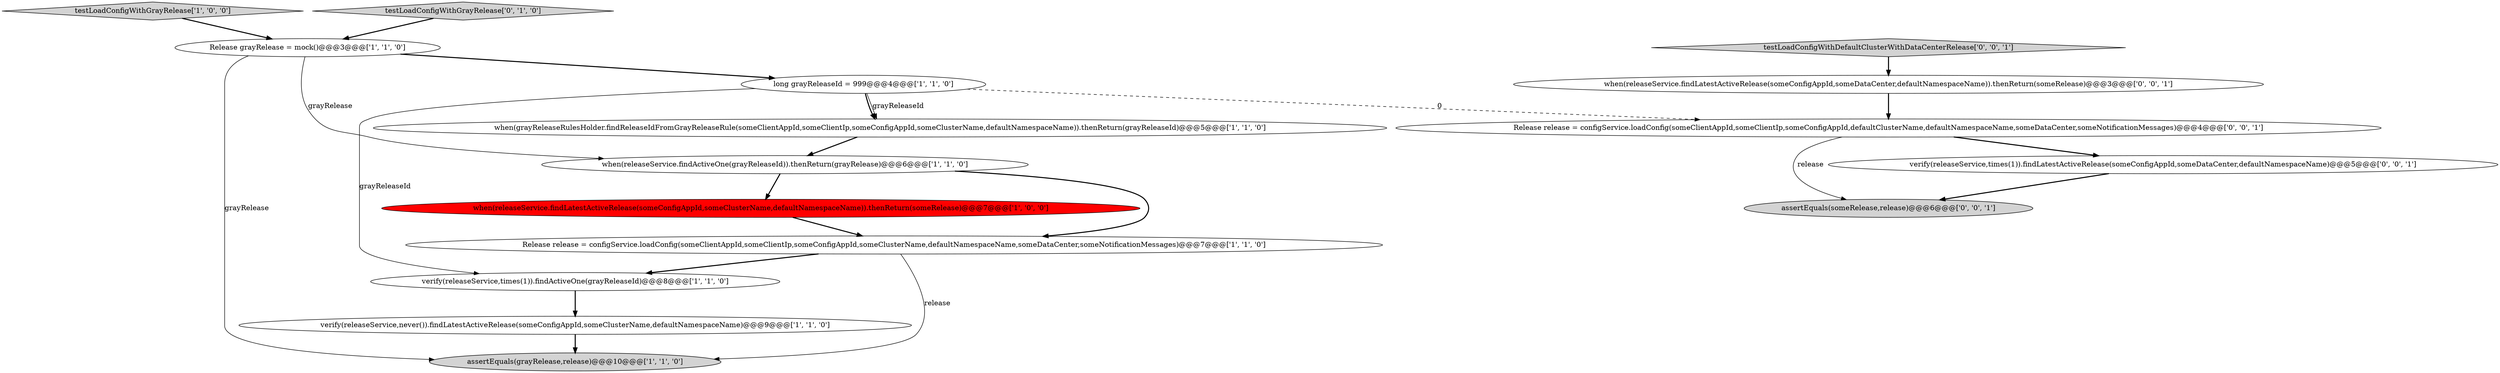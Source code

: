 digraph {
5 [style = filled, label = "assertEquals(grayRelease,release)@@@10@@@['1', '1', '0']", fillcolor = lightgray, shape = ellipse image = "AAA0AAABBB1BBB"];
3 [style = filled, label = "Release release = configService.loadConfig(someClientAppId,someClientIp,someConfigAppId,someClusterName,defaultNamespaceName,someDataCenter,someNotificationMessages)@@@7@@@['1', '1', '0']", fillcolor = white, shape = ellipse image = "AAA0AAABBB1BBB"];
7 [style = filled, label = "when(releaseService.findActiveOne(grayReleaseId)).thenReturn(grayRelease)@@@6@@@['1', '1', '0']", fillcolor = white, shape = ellipse image = "AAA0AAABBB1BBB"];
12 [style = filled, label = "Release release = configService.loadConfig(someClientAppId,someClientIp,someConfigAppId,defaultClusterName,defaultNamespaceName,someDataCenter,someNotificationMessages)@@@4@@@['0', '0', '1']", fillcolor = white, shape = ellipse image = "AAA0AAABBB3BBB"];
11 [style = filled, label = "assertEquals(someRelease,release)@@@6@@@['0', '0', '1']", fillcolor = lightgray, shape = ellipse image = "AAA0AAABBB3BBB"];
14 [style = filled, label = "when(releaseService.findLatestActiveRelease(someConfigAppId,someDataCenter,defaultNamespaceName)).thenReturn(someRelease)@@@3@@@['0', '0', '1']", fillcolor = white, shape = ellipse image = "AAA0AAABBB3BBB"];
1 [style = filled, label = "long grayReleaseId = 999@@@4@@@['1', '1', '0']", fillcolor = white, shape = ellipse image = "AAA0AAABBB1BBB"];
9 [style = filled, label = "verify(releaseService,never()).findLatestActiveRelease(someConfigAppId,someClusterName,defaultNamespaceName)@@@9@@@['1', '1', '0']", fillcolor = white, shape = ellipse image = "AAA0AAABBB1BBB"];
15 [style = filled, label = "testLoadConfigWithDefaultClusterWithDataCenterRelease['0', '0', '1']", fillcolor = lightgray, shape = diamond image = "AAA0AAABBB3BBB"];
8 [style = filled, label = "testLoadConfigWithGrayRelease['1', '0', '0']", fillcolor = lightgray, shape = diamond image = "AAA0AAABBB1BBB"];
10 [style = filled, label = "testLoadConfigWithGrayRelease['0', '1', '0']", fillcolor = lightgray, shape = diamond image = "AAA0AAABBB2BBB"];
0 [style = filled, label = "Release grayRelease = mock()@@@3@@@['1', '1', '0']", fillcolor = white, shape = ellipse image = "AAA0AAABBB1BBB"];
4 [style = filled, label = "verify(releaseService,times(1)).findActiveOne(grayReleaseId)@@@8@@@['1', '1', '0']", fillcolor = white, shape = ellipse image = "AAA0AAABBB1BBB"];
2 [style = filled, label = "when(grayReleaseRulesHolder.findReleaseIdFromGrayReleaseRule(someClientAppId,someClientIp,someConfigAppId,someClusterName,defaultNamespaceName)).thenReturn(grayReleaseId)@@@5@@@['1', '1', '0']", fillcolor = white, shape = ellipse image = "AAA0AAABBB1BBB"];
6 [style = filled, label = "when(releaseService.findLatestActiveRelease(someConfigAppId,someClusterName,defaultNamespaceName)).thenReturn(someRelease)@@@7@@@['1', '0', '0']", fillcolor = red, shape = ellipse image = "AAA1AAABBB1BBB"];
13 [style = filled, label = "verify(releaseService,times(1)).findLatestActiveRelease(someConfigAppId,someDataCenter,defaultNamespaceName)@@@5@@@['0', '0', '1']", fillcolor = white, shape = ellipse image = "AAA0AAABBB3BBB"];
4->9 [style = bold, label=""];
6->3 [style = bold, label=""];
15->14 [style = bold, label=""];
0->5 [style = solid, label="grayRelease"];
12->11 [style = solid, label="release"];
3->4 [style = bold, label=""];
13->11 [style = bold, label=""];
1->2 [style = solid, label="grayReleaseId"];
7->3 [style = bold, label=""];
8->0 [style = bold, label=""];
12->13 [style = bold, label=""];
1->12 [style = dashed, label="0"];
0->7 [style = solid, label="grayRelease"];
0->1 [style = bold, label=""];
14->12 [style = bold, label=""];
10->0 [style = bold, label=""];
7->6 [style = bold, label=""];
9->5 [style = bold, label=""];
1->4 [style = solid, label="grayReleaseId"];
1->2 [style = bold, label=""];
2->7 [style = bold, label=""];
3->5 [style = solid, label="release"];
}

